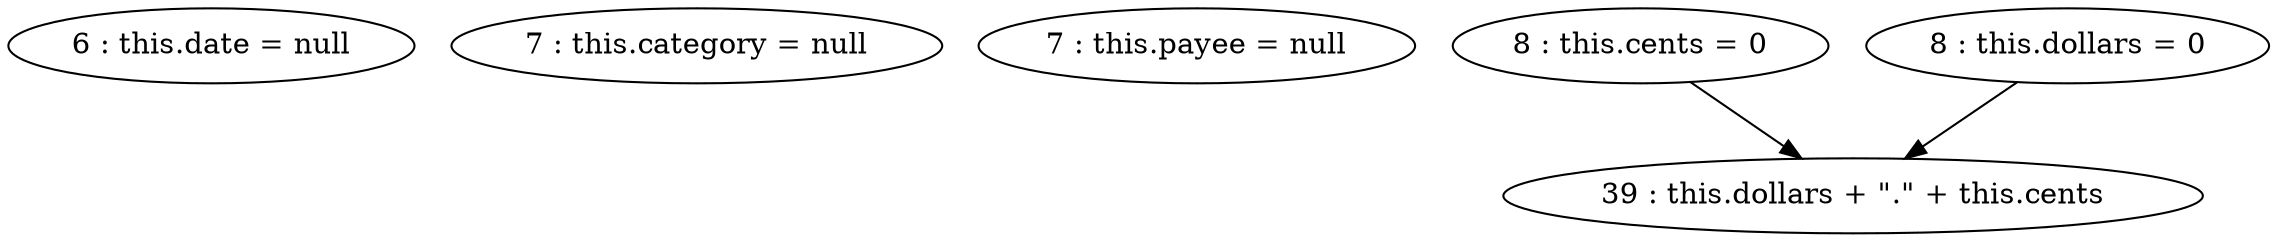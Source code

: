 digraph G {
"6 : this.date = null"
"7 : this.category = null"
"7 : this.payee = null"
"8 : this.cents = 0"
"8 : this.cents = 0" -> "39 : this.dollars + \".\" + this.cents"
"8 : this.dollars = 0"
"8 : this.dollars = 0" -> "39 : this.dollars + \".\" + this.cents"
"39 : this.dollars + \".\" + this.cents"
}